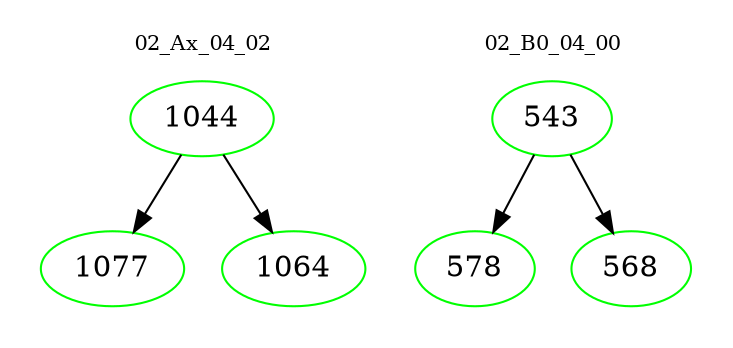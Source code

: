 digraph{
subgraph cluster_0 {
color = white
label = "02_Ax_04_02";
fontsize=10;
T0_1044 [label="1044", color="green"]
T0_1044 -> T0_1077 [color="black"]
T0_1077 [label="1077", color="green"]
T0_1044 -> T0_1064 [color="black"]
T0_1064 [label="1064", color="green"]
}
subgraph cluster_1 {
color = white
label = "02_B0_04_00";
fontsize=10;
T1_543 [label="543", color="green"]
T1_543 -> T1_578 [color="black"]
T1_578 [label="578", color="green"]
T1_543 -> T1_568 [color="black"]
T1_568 [label="568", color="green"]
}
}

